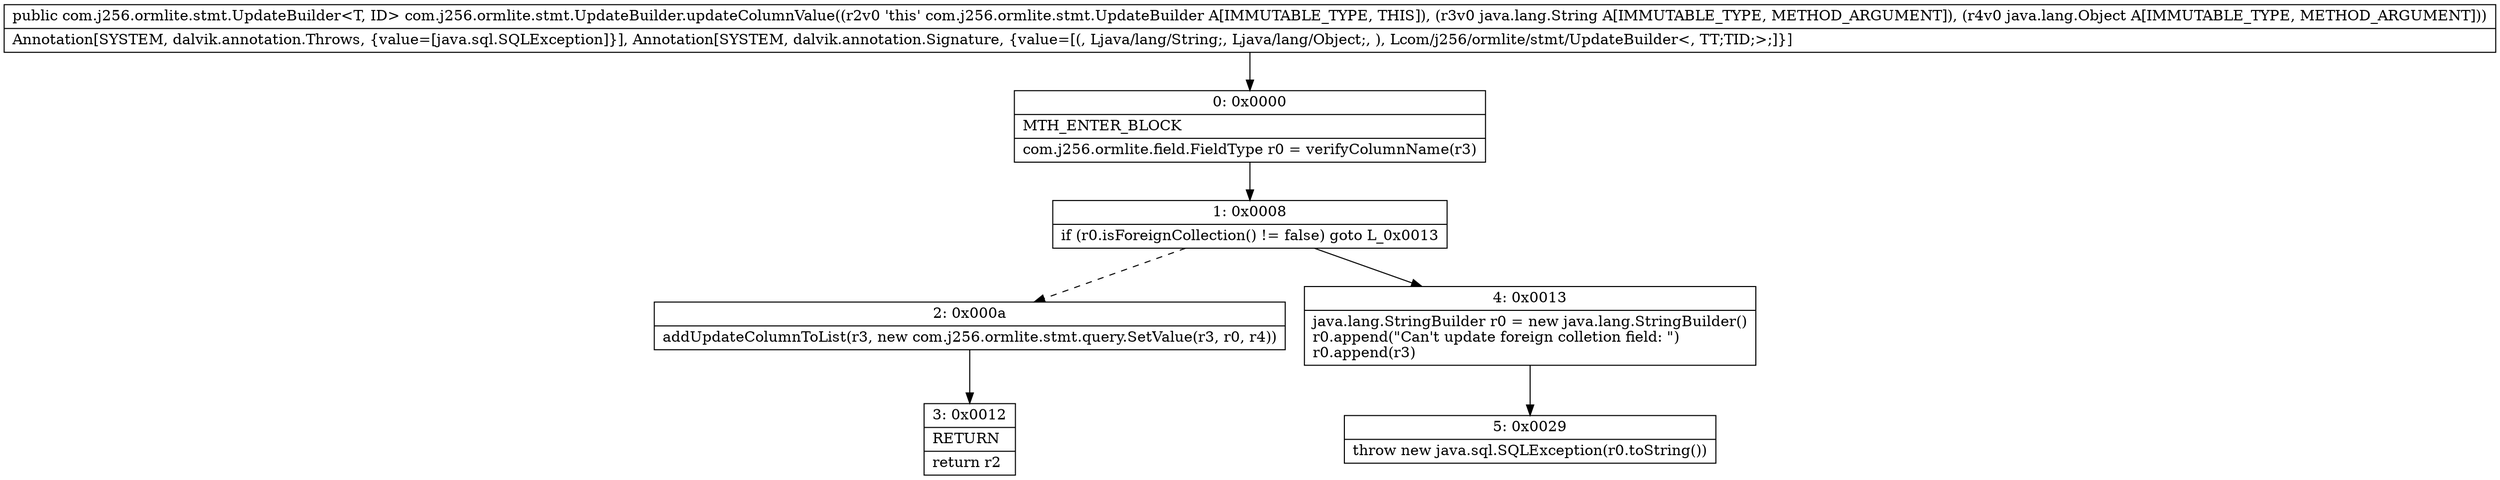 digraph "CFG forcom.j256.ormlite.stmt.UpdateBuilder.updateColumnValue(Ljava\/lang\/String;Ljava\/lang\/Object;)Lcom\/j256\/ormlite\/stmt\/UpdateBuilder;" {
Node_0 [shape=record,label="{0\:\ 0x0000|MTH_ENTER_BLOCK\l|com.j256.ormlite.field.FieldType r0 = verifyColumnName(r3)\l}"];
Node_1 [shape=record,label="{1\:\ 0x0008|if (r0.isForeignCollection() != false) goto L_0x0013\l}"];
Node_2 [shape=record,label="{2\:\ 0x000a|addUpdateColumnToList(r3, new com.j256.ormlite.stmt.query.SetValue(r3, r0, r4))\l}"];
Node_3 [shape=record,label="{3\:\ 0x0012|RETURN\l|return r2\l}"];
Node_4 [shape=record,label="{4\:\ 0x0013|java.lang.StringBuilder r0 = new java.lang.StringBuilder()\lr0.append(\"Can't update foreign colletion field: \")\lr0.append(r3)\l}"];
Node_5 [shape=record,label="{5\:\ 0x0029|throw new java.sql.SQLException(r0.toString())\l}"];
MethodNode[shape=record,label="{public com.j256.ormlite.stmt.UpdateBuilder\<T, ID\> com.j256.ormlite.stmt.UpdateBuilder.updateColumnValue((r2v0 'this' com.j256.ormlite.stmt.UpdateBuilder A[IMMUTABLE_TYPE, THIS]), (r3v0 java.lang.String A[IMMUTABLE_TYPE, METHOD_ARGUMENT]), (r4v0 java.lang.Object A[IMMUTABLE_TYPE, METHOD_ARGUMENT]))  | Annotation[SYSTEM, dalvik.annotation.Throws, \{value=[java.sql.SQLException]\}], Annotation[SYSTEM, dalvik.annotation.Signature, \{value=[(, Ljava\/lang\/String;, Ljava\/lang\/Object;, ), Lcom\/j256\/ormlite\/stmt\/UpdateBuilder\<, TT;TID;\>;]\}]\l}"];
MethodNode -> Node_0;
Node_0 -> Node_1;
Node_1 -> Node_2[style=dashed];
Node_1 -> Node_4;
Node_2 -> Node_3;
Node_4 -> Node_5;
}

